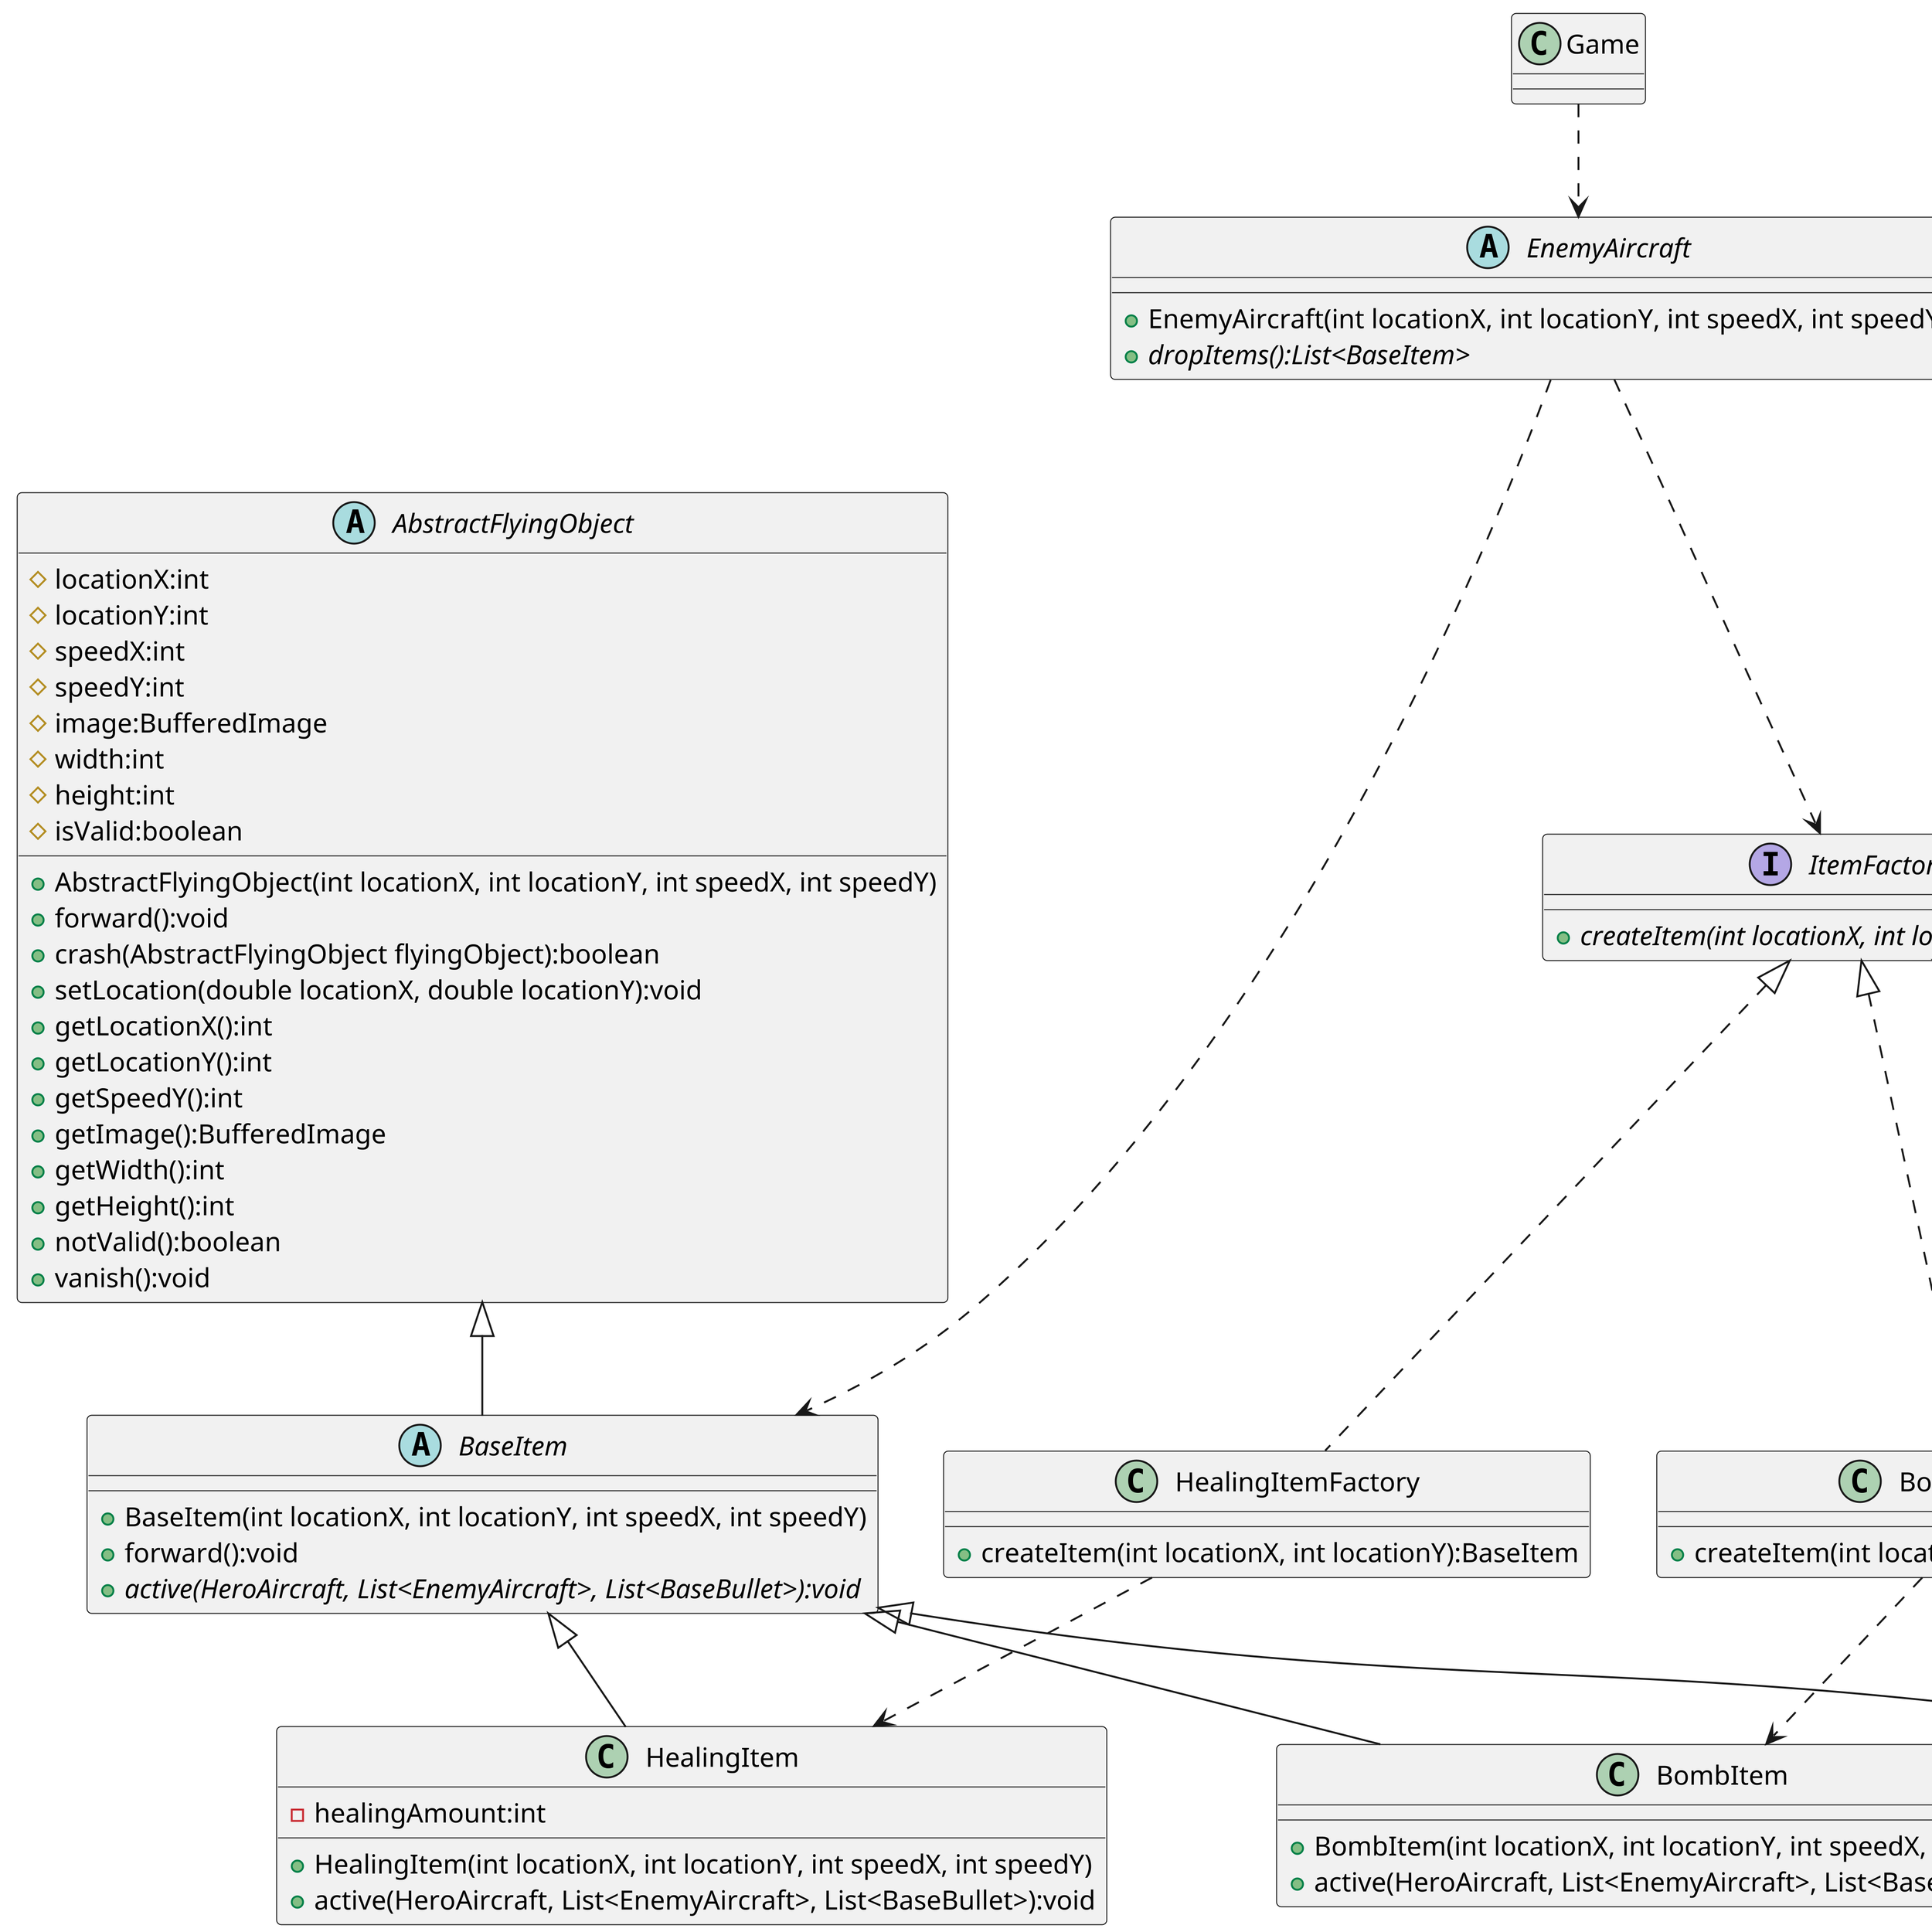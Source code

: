 @startuml
'https://plantuml.com/class-diagram

scale 4

class Game
{

}

abstract class EnemyAircraft
{
    + EnemyAircraft(int locationX, int locationY, int speedX, int speedY, int hp)
    + {abstract} dropItems():List<BaseItem>
}

Game ..> EnemyAircraft

EnemyAircraft ..> BaseItem
EnemyAircraft ..> ItemFactory

interface ItemFactory
{
    + {abstract} createItem(int locationX, int locationY):BaseItem
}

class BombItemFactory
{
    + createItem(int locationX, int locationY):BaseItem
}

class HealingItemFactory
{
    + createItem(int locationX, int locationY):BaseItem
}

class FirePowerUpItemFactory
{
    + createItem(int locationX, int locationY):BaseItem
}

ItemFactory <|.. BombItemFactory
ItemFactory <|.. HealingItemFactory
ItemFactory <|.. FirePowerUpItemFactory


abstract class AbstractFlyingObject
{
    # locationX:int
    # locationY:int
    # speedX:int
    # speedY:int
    # image:BufferedImage
    # width:int
    # height:int
    # isValid:boolean

    + AbstractFlyingObject(int locationX, int locationY, int speedX, int speedY)
    + forward():void
    + crash(AbstractFlyingObject flyingObject):boolean
    + setLocation(double locationX, double locationY):void
    + getLocationX():int
    + getLocationY():int
    + getSpeedY():int
    + getImage():BufferedImage
    + getWidth():int
    + getHeight():int
    + notValid():boolean
    + vanish():void
}

abstract class BaseItem {
    + BaseItem(int locationX, int locationY, int speedX, int speedY)
    + forward():void
    + {abstract} active(HeroAircraft, List<EnemyAircraft>, List<BaseBullet>):void
}

AbstractFlyingObject <|-- BaseItem

class HealingItem {
    - healingAmount:int
    + HealingItem(int locationX, int locationY, int speedX, int speedY)
    + active(HeroAircraft, List<EnemyAircraft>, List<BaseBullet>):void
}

class FirePowerUpItem {
    - firePowerUpAmount:int
    + HealingItem(int locationX, int locationY, int speedX, int speedY)
    + active(HeroAircraft, List<EnemyAircraft>, List<BaseBullet>):void
}

class BombItem {
    + BombItem(int locationX, int locationY, int speedX, int speedY)
    + active(HeroAircraft, List<EnemyAircraft>, List<BaseBullet>):void
}

BaseItem <|-- HealingItem
BaseItem <|-- FirePowerUpItem
BaseItem <|-- BombItem

BombItemFactory ..> BombItem
HealingItemFactory ..> HealingItem
FirePowerUpItemFactory ..> FirePowerUpItem

@enduml